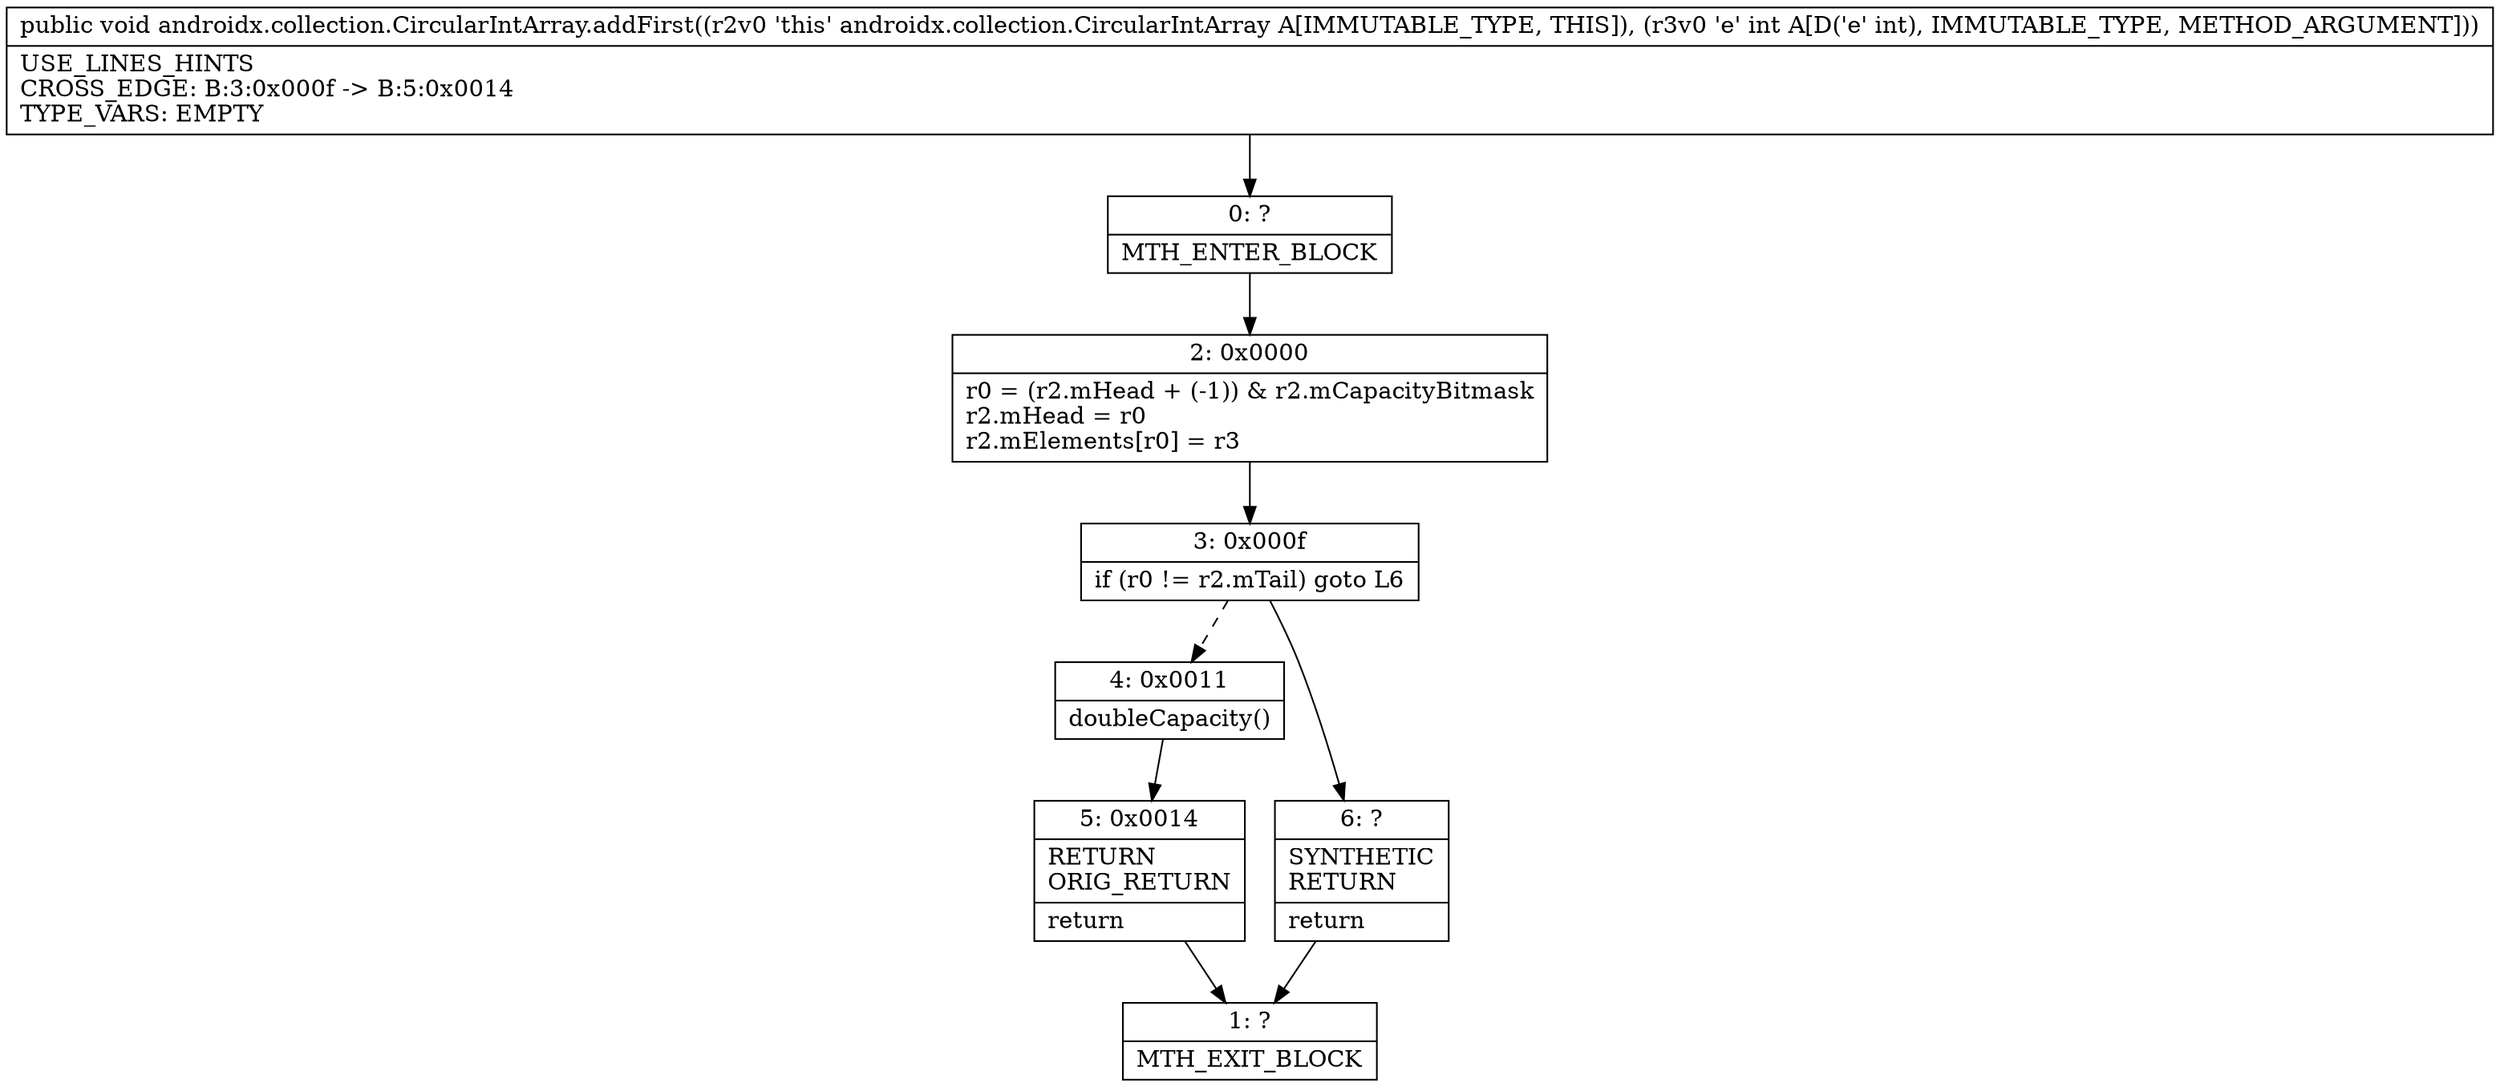 digraph "CFG forandroidx.collection.CircularIntArray.addFirst(I)V" {
Node_0 [shape=record,label="{0\:\ ?|MTH_ENTER_BLOCK\l}"];
Node_2 [shape=record,label="{2\:\ 0x0000|r0 = (r2.mHead + (\-1)) & r2.mCapacityBitmask\lr2.mHead = r0\lr2.mElements[r0] = r3\l}"];
Node_3 [shape=record,label="{3\:\ 0x000f|if (r0 != r2.mTail) goto L6\l}"];
Node_4 [shape=record,label="{4\:\ 0x0011|doubleCapacity()\l}"];
Node_5 [shape=record,label="{5\:\ 0x0014|RETURN\lORIG_RETURN\l|return\l}"];
Node_1 [shape=record,label="{1\:\ ?|MTH_EXIT_BLOCK\l}"];
Node_6 [shape=record,label="{6\:\ ?|SYNTHETIC\lRETURN\l|return\l}"];
MethodNode[shape=record,label="{public void androidx.collection.CircularIntArray.addFirst((r2v0 'this' androidx.collection.CircularIntArray A[IMMUTABLE_TYPE, THIS]), (r3v0 'e' int A[D('e' int), IMMUTABLE_TYPE, METHOD_ARGUMENT]))  | USE_LINES_HINTS\lCROSS_EDGE: B:3:0x000f \-\> B:5:0x0014\lTYPE_VARS: EMPTY\l}"];
MethodNode -> Node_0;Node_0 -> Node_2;
Node_2 -> Node_3;
Node_3 -> Node_4[style=dashed];
Node_3 -> Node_6;
Node_4 -> Node_5;
Node_5 -> Node_1;
Node_6 -> Node_1;
}

